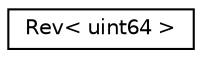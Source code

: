digraph "Graphical Class Hierarchy"
{
 // LATEX_PDF_SIZE
  edge [fontname="Helvetica",fontsize="10",labelfontname="Helvetica",labelfontsize="10"];
  node [fontname="Helvetica",fontsize="10",shape=record];
  rankdir="LR";
  Node0 [label="Rev\< uint64 \>",height=0.2,width=0.4,color="black", fillcolor="white", style="filled",URL="$classoperations__research_1_1Rev.html",tooltip=" "];
}
